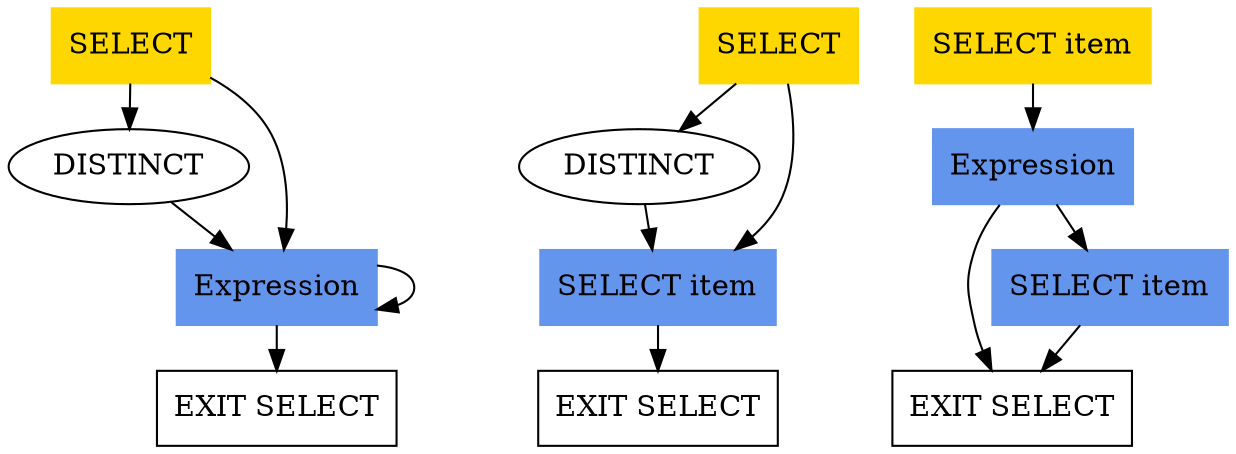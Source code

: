 digraph G {
    // rankdir="LR";
    ranksep=0.3;
    graph [margin=0]

    subgraph def_SELECT_old {
        SELECT_old [label="SELECT", shape=rectangle, style=filled, color=gold]
        EXIT_SELECT_old [label="EXIT SELECT", shape=rectangle]

        SELECT_DISTINCT_old [label="DISTINCT"]
        SELECT_old -> SELECT_DISTINCT_old

        call0_expression_old [label="Expression", shape=rectangle, style=filled, color=cornflowerblue]
        SELECT_old -> call0_expression_old
        call0_expression_old -> call0_expression_old
        SELECT_DISTINCT_old -> call0_expression_old
        call0_expression_old -> EXIT_SELECT_old

        space1 [label="", shape=plaintext]
        space2 [label="", shape=plaintext]
        space3 [label="", shape=plaintext]
    }

    subgraph def_SELECT {
        SELECT [label="SELECT", shape=rectangle, style=filled, color=gold]
        EXIT_SELECT [label="EXIT SELECT", shape=rectangle]

        SELECT_DISTINCT [label="DISTINCT"]
        SELECT -> SELECT_DISTINCT

        call0_SELECT_item [label="SELECT item", shape=rectangle, style=filled, color=cornflowerblue]
        SELECT_DISTINCT -> call0_SELECT_item
        SELECT -> call0_SELECT_item

        call0_SELECT_item -> EXIT_SELECT
    }

    subgraph def_SELECT_item {
        SELECT_item [label="SELECT item", shape=rectangle, style=filled, color=gold]
        EXIT_SELECT_item [label="EXIT SELECT", shape=rectangle]

        call0_expression [label="Expression", shape=rectangle, style=filled, color=cornflowerblue]
        SELECT_item -> call0_expression
        call0_expression -> EXIT_SELECT_item

        call1_SELECT_item [label="SELECT item", shape=rectangle, style=filled, color=cornflowerblue]
        call0_expression -> call1_SELECT_item
        call1_SELECT_item -> EXIT_SELECT_item
    }

    // {
    //     rank = same;
    //     Query;cFROM;cWHERE;cSELECT;qEND
    //     rankdir = LR;
    // }

    // {
    //     rank = same;
    //     T1;C1
    //     T1 -> C1 [ style=invis ]
    //     rankdir = LR;
    // }

    // {
    //     rank = same;
    //     T2;C2
    //     T2 -> C2 [ style=invis ]
    //     rankdir = LR;
    // }
}
